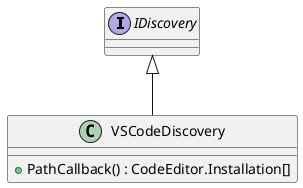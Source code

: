 @startuml
interface IDiscovery {
}
class VSCodeDiscovery {
    + PathCallback() : CodeEditor.Installation[]
}
IDiscovery <|-- VSCodeDiscovery
@enduml
